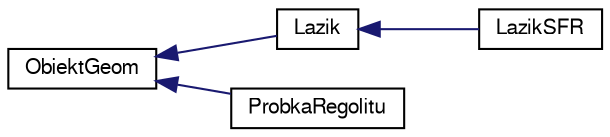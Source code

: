digraph "Graficzna hierarchia klas"
{
 // LATEX_PDF_SIZE
  edge [fontname="FreeSans",fontsize="10",labelfontname="FreeSans",labelfontsize="10"];
  node [fontname="FreeSans",fontsize="10",shape=record];
  rankdir="LR";
  Node0 [label="ObiektGeom",height=0.2,width=0.4,color="black", fillcolor="white", style="filled",URL="$a00109.html",tooltip="Klasa modeluje obiekt geometryczny"];
  Node0 -> Node1 [dir="back",color="midnightblue",fontsize="10",style="solid",fontname="FreeSans"];
  Node1 [label="Lazik",height=0.2,width=0.4,color="black", fillcolor="white", style="filled",URL="$a00097.html",tooltip="Klasa modeluje Lazik. Dziedziczy on z klasy ObiektGeom   Klasa posiada funkcjonalnosc sprawdzania kol..."];
  Node1 -> Node2 [dir="back",color="midnightblue",fontsize="10",style="solid",fontname="FreeSans"];
  Node2 [label="LazikSFR",height=0.2,width=0.4,color="black", fillcolor="white", style="filled",URL="$a00101.html",tooltip="Klasa LazikSFR dziedziczy klasy Lazik. Pozwala ona na dodoatkowe funkcjonalnosci takie jak dodawanie ..."];
  Node0 -> Node3 [dir="back",color="midnightblue",fontsize="10",style="solid",fontname="FreeSans"];
  Node3 [label="ProbkaRegolitu",height=0.2,width=0.4,color="black", fillcolor="white", style="filled",URL="$a00117.html",tooltip="Klasa dziedziczy z ObiekGeom i ma opcjonalnosc sprawdzania, czy aktywnylazik nie koliduje z jej obiek..."];
}
